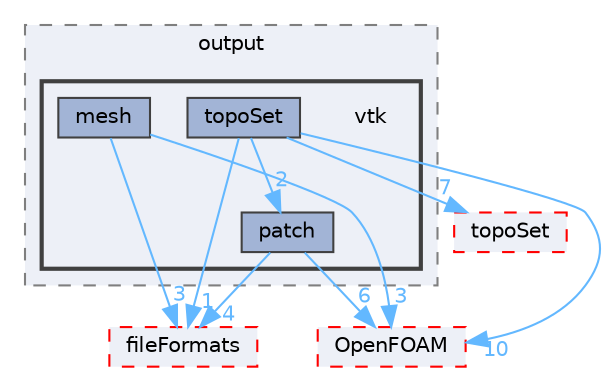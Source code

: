 digraph "src/meshTools/output/vtk"
{
 // LATEX_PDF_SIZE
  bgcolor="transparent";
  edge [fontname=Helvetica,fontsize=10,labelfontname=Helvetica,labelfontsize=10];
  node [fontname=Helvetica,fontsize=10,shape=box,height=0.2,width=0.4];
  compound=true
  subgraph clusterdir_3db38cd7e70a8b62f5e2b7b1a971d99c {
    graph [ bgcolor="#edf0f7", pencolor="grey50", label="output", fontname=Helvetica,fontsize=10 style="filled,dashed", URL="dir_3db38cd7e70a8b62f5e2b7b1a971d99c.html",tooltip=""]
  subgraph clusterdir_0bf24f9c0ff5605344063b70fcf2a81c {
    graph [ bgcolor="#edf0f7", pencolor="grey25", label="", fontname=Helvetica,fontsize=10 style="filled,bold", URL="dir_0bf24f9c0ff5605344063b70fcf2a81c.html",tooltip=""]
    dir_0bf24f9c0ff5605344063b70fcf2a81c [shape=plaintext, label="vtk"];
  dir_6414032515c65a3df7d58c33f7b23d64 [label="mesh", fillcolor="#a2b4d6", color="grey25", style="filled", URL="dir_6414032515c65a3df7d58c33f7b23d64.html",tooltip=""];
  dir_6d0a385d7f59338c3b20eed93ee48a27 [label="patch", fillcolor="#a2b4d6", color="grey25", style="filled", URL="dir_6d0a385d7f59338c3b20eed93ee48a27.html",tooltip=""];
  dir_8d7ff220fa0a40dee1cc60724e3fdbce [label="topoSet", fillcolor="#a2b4d6", color="grey25", style="filled", URL="dir_8d7ff220fa0a40dee1cc60724e3fdbce.html",tooltip=""];
  }
  }
  dir_53c6f1430167a4cd316d5caa179db9dd [label="topoSet", fillcolor="#edf0f7", color="red", style="filled,dashed", URL="dir_53c6f1430167a4cd316d5caa179db9dd.html",tooltip=""];
  dir_b05602f37bb521a7142c0a3e200b5f35 [label="fileFormats", fillcolor="#edf0f7", color="red", style="filled,dashed", URL="dir_b05602f37bb521a7142c0a3e200b5f35.html",tooltip=""];
  dir_c5473ff19b20e6ec4dfe5c310b3778a8 [label="OpenFOAM", fillcolor="#edf0f7", color="red", style="filled,dashed", URL="dir_c5473ff19b20e6ec4dfe5c310b3778a8.html",tooltip=""];
  dir_6414032515c65a3df7d58c33f7b23d64->dir_b05602f37bb521a7142c0a3e200b5f35 [headlabel="3", labeldistance=1.5 headhref="dir_002360_001353.html" href="dir_002360_001353.html" color="steelblue1" fontcolor="steelblue1"];
  dir_6414032515c65a3df7d58c33f7b23d64->dir_c5473ff19b20e6ec4dfe5c310b3778a8 [headlabel="3", labeldistance=1.5 headhref="dir_002360_002695.html" href="dir_002360_002695.html" color="steelblue1" fontcolor="steelblue1"];
  dir_6d0a385d7f59338c3b20eed93ee48a27->dir_b05602f37bb521a7142c0a3e200b5f35 [headlabel="4", labeldistance=1.5 headhref="dir_002816_001353.html" href="dir_002816_001353.html" color="steelblue1" fontcolor="steelblue1"];
  dir_6d0a385d7f59338c3b20eed93ee48a27->dir_c5473ff19b20e6ec4dfe5c310b3778a8 [headlabel="6", labeldistance=1.5 headhref="dir_002816_002695.html" href="dir_002816_002695.html" color="steelblue1" fontcolor="steelblue1"];
  dir_8d7ff220fa0a40dee1cc60724e3fdbce->dir_53c6f1430167a4cd316d5caa179db9dd [headlabel="7", labeldistance=1.5 headhref="dir_004073_004074.html" href="dir_004073_004074.html" color="steelblue1" fontcolor="steelblue1"];
  dir_8d7ff220fa0a40dee1cc60724e3fdbce->dir_6d0a385d7f59338c3b20eed93ee48a27 [headlabel="2", labeldistance=1.5 headhref="dir_004073_002816.html" href="dir_004073_002816.html" color="steelblue1" fontcolor="steelblue1"];
  dir_8d7ff220fa0a40dee1cc60724e3fdbce->dir_b05602f37bb521a7142c0a3e200b5f35 [headlabel="1", labeldistance=1.5 headhref="dir_004073_001353.html" href="dir_004073_001353.html" color="steelblue1" fontcolor="steelblue1"];
  dir_8d7ff220fa0a40dee1cc60724e3fdbce->dir_c5473ff19b20e6ec4dfe5c310b3778a8 [headlabel="10", labeldistance=1.5 headhref="dir_004073_002695.html" href="dir_004073_002695.html" color="steelblue1" fontcolor="steelblue1"];
}

